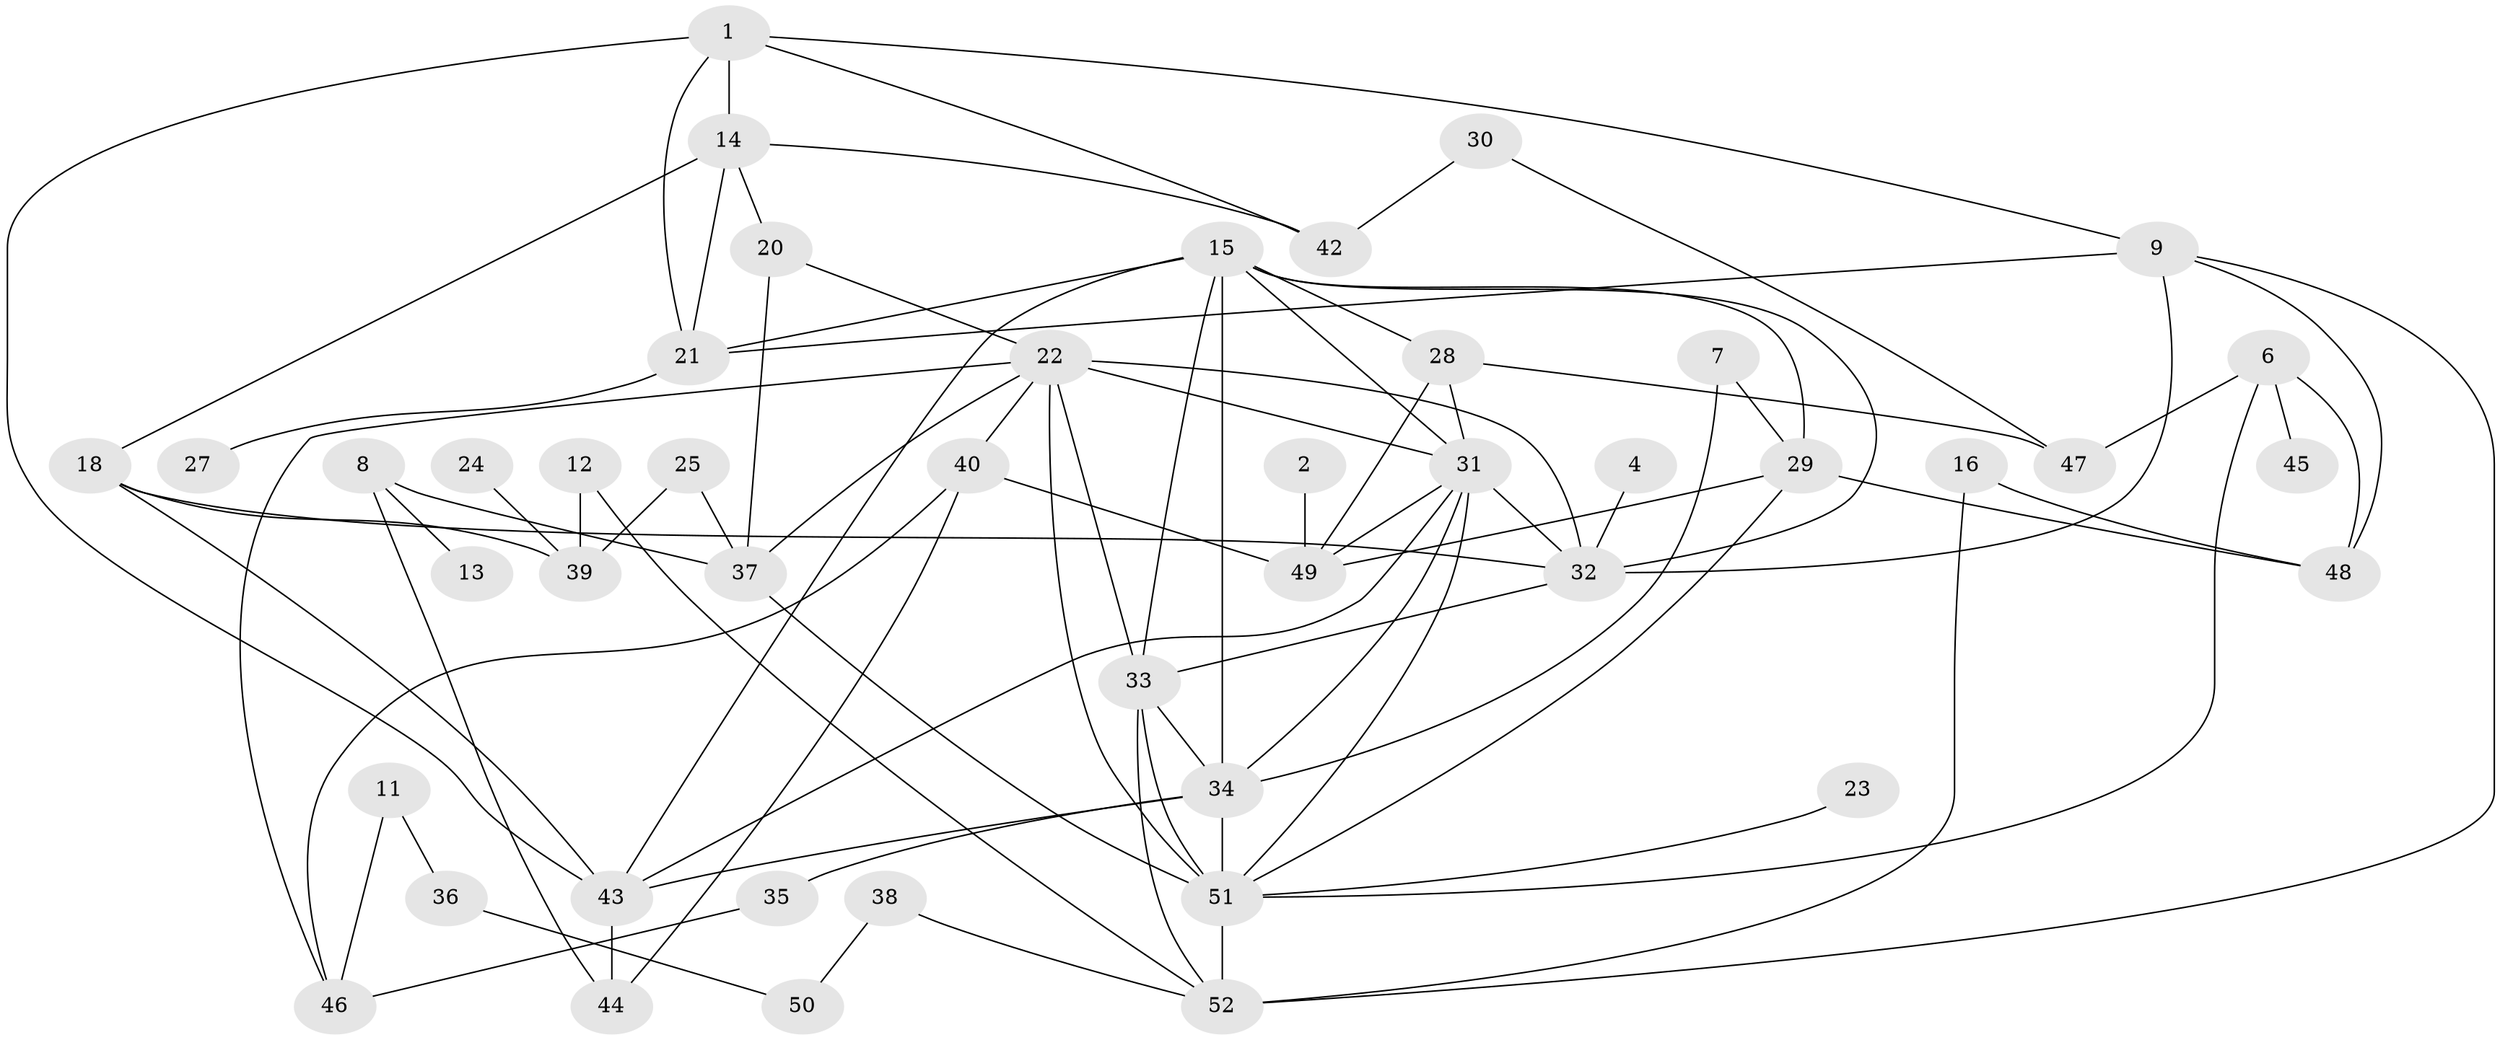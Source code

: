 // original degree distribution, {2: 0.2692307692307692, 5: 0.08653846153846154, 1: 0.1346153846153846, 3: 0.22115384615384615, 0: 0.0673076923076923, 6: 0.04807692307692308, 4: 0.17307692307692307}
// Generated by graph-tools (version 1.1) at 2025/00/03/09/25 03:00:45]
// undirected, 45 vertices, 85 edges
graph export_dot {
graph [start="1"]
  node [color=gray90,style=filled];
  1;
  2;
  4;
  6;
  7;
  8;
  9;
  11;
  12;
  13;
  14;
  15;
  16;
  18;
  20;
  21;
  22;
  23;
  24;
  25;
  27;
  28;
  29;
  30;
  31;
  32;
  33;
  34;
  35;
  36;
  37;
  38;
  39;
  40;
  42;
  43;
  44;
  45;
  46;
  47;
  48;
  49;
  50;
  51;
  52;
  1 -- 9 [weight=1.0];
  1 -- 14 [weight=1.0];
  1 -- 21 [weight=1.0];
  1 -- 42 [weight=1.0];
  1 -- 43 [weight=1.0];
  2 -- 49 [weight=1.0];
  4 -- 32 [weight=1.0];
  6 -- 45 [weight=1.0];
  6 -- 47 [weight=1.0];
  6 -- 48 [weight=1.0];
  6 -- 51 [weight=1.0];
  7 -- 29 [weight=1.0];
  7 -- 34 [weight=1.0];
  8 -- 13 [weight=1.0];
  8 -- 37 [weight=1.0];
  8 -- 44 [weight=1.0];
  9 -- 21 [weight=1.0];
  9 -- 32 [weight=1.0];
  9 -- 48 [weight=1.0];
  9 -- 52 [weight=1.0];
  11 -- 36 [weight=1.0];
  11 -- 46 [weight=1.0];
  12 -- 39 [weight=1.0];
  12 -- 52 [weight=1.0];
  14 -- 18 [weight=1.0];
  14 -- 20 [weight=1.0];
  14 -- 21 [weight=1.0];
  14 -- 42 [weight=1.0];
  15 -- 21 [weight=1.0];
  15 -- 28 [weight=1.0];
  15 -- 29 [weight=1.0];
  15 -- 31 [weight=1.0];
  15 -- 32 [weight=1.0];
  15 -- 33 [weight=1.0];
  15 -- 34 [weight=2.0];
  15 -- 43 [weight=1.0];
  16 -- 48 [weight=1.0];
  16 -- 52 [weight=1.0];
  18 -- 32 [weight=1.0];
  18 -- 39 [weight=1.0];
  18 -- 43 [weight=1.0];
  20 -- 22 [weight=1.0];
  20 -- 37 [weight=1.0];
  21 -- 27 [weight=1.0];
  22 -- 31 [weight=1.0];
  22 -- 32 [weight=2.0];
  22 -- 33 [weight=1.0];
  22 -- 37 [weight=1.0];
  22 -- 40 [weight=1.0];
  22 -- 46 [weight=1.0];
  22 -- 51 [weight=1.0];
  23 -- 51 [weight=1.0];
  24 -- 39 [weight=1.0];
  25 -- 37 [weight=1.0];
  25 -- 39 [weight=1.0];
  28 -- 31 [weight=1.0];
  28 -- 47 [weight=1.0];
  28 -- 49 [weight=1.0];
  29 -- 48 [weight=1.0];
  29 -- 49 [weight=1.0];
  29 -- 51 [weight=1.0];
  30 -- 42 [weight=1.0];
  30 -- 47 [weight=1.0];
  31 -- 32 [weight=1.0];
  31 -- 34 [weight=1.0];
  31 -- 43 [weight=1.0];
  31 -- 49 [weight=1.0];
  31 -- 51 [weight=1.0];
  32 -- 33 [weight=1.0];
  33 -- 34 [weight=2.0];
  33 -- 51 [weight=1.0];
  33 -- 52 [weight=1.0];
  34 -- 35 [weight=1.0];
  34 -- 43 [weight=1.0];
  34 -- 51 [weight=1.0];
  35 -- 46 [weight=1.0];
  36 -- 50 [weight=1.0];
  37 -- 51 [weight=1.0];
  38 -- 50 [weight=1.0];
  38 -- 52 [weight=1.0];
  40 -- 44 [weight=1.0];
  40 -- 46 [weight=1.0];
  40 -- 49 [weight=1.0];
  43 -- 44 [weight=1.0];
  51 -- 52 [weight=2.0];
}
